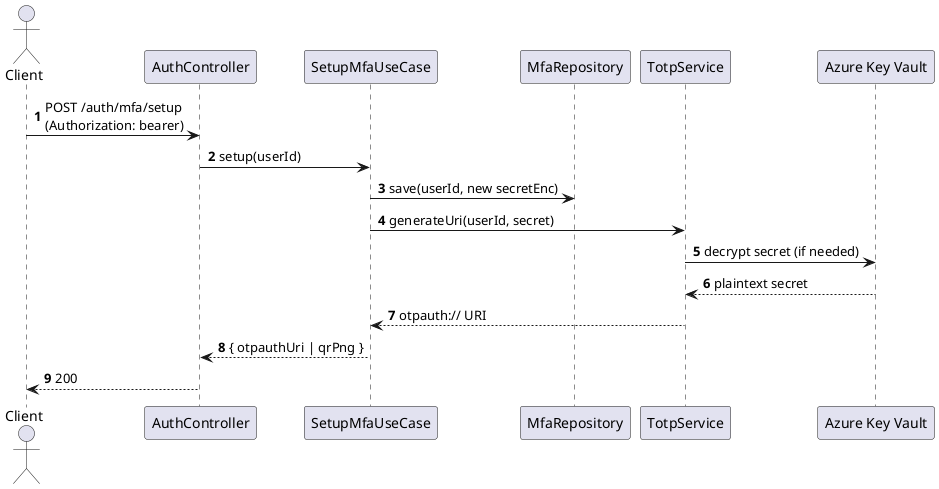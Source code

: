 @startuml Identity-Auth Service - MFA Setup
skinparam fontName "Helvetica"
skinparam titleFontName "Helvetica"
skinparam legendFontName "Helvetica"
skinparam noteFontName "Helvetica"
autonumber
actor Client as Client
participant "AuthController" as Controller
participant "SetupMfaUseCase" as SetupMfaUC
participant "MfaRepository" as MfaRepo
participant "TotpService" as Totp
participant "Azure Key Vault" as KV

Client -> Controller: POST /auth/mfa/setup\n(Authorization: bearer)
Controller -> SetupMfaUC: setup(userId)
SetupMfaUC -> MfaRepo: save(userId, new secretEnc)
SetupMfaUC -> Totp: generateUri(userId, secret)
Totp -> KV: decrypt secret (if needed)
KV --> Totp: plaintext secret
Totp --> SetupMfaUC: otpauth:// URI
SetupMfaUC --> Controller: { otpauthUri | qrPng }
Controller --> Client: 200
@enduml
